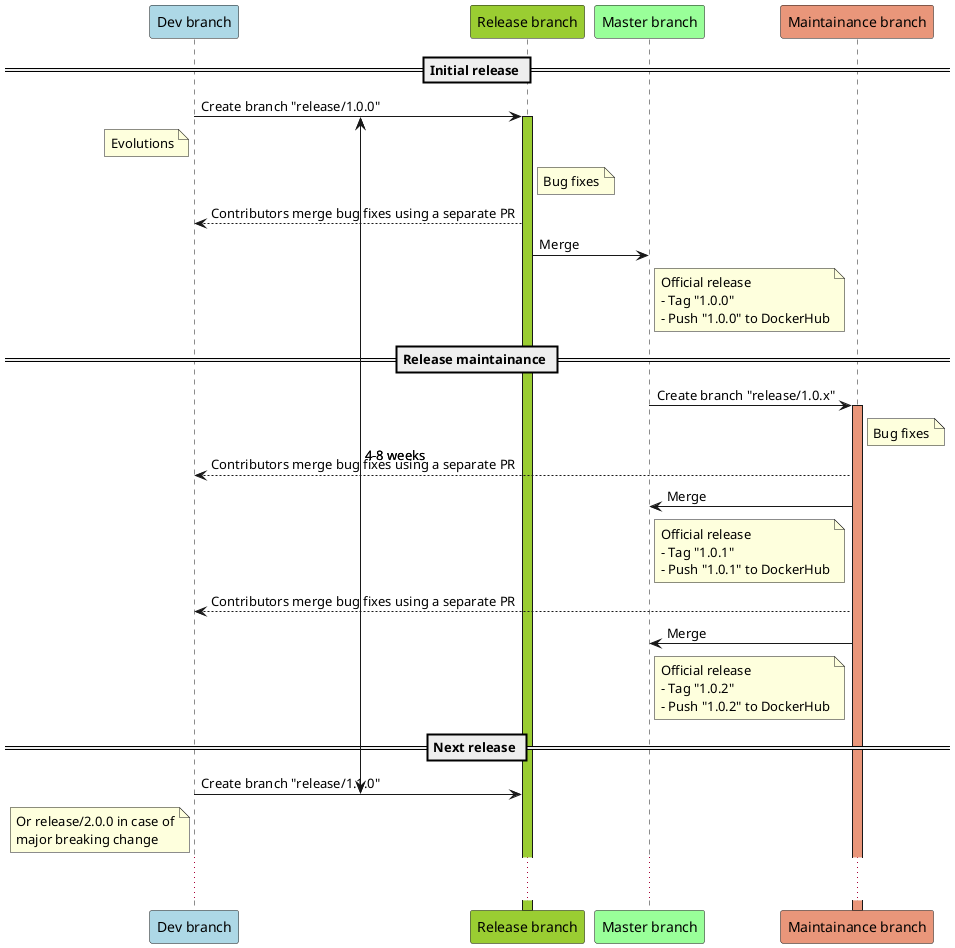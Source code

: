@startuml
!pragma teoz true

== Initial release ==
participant "Dev branch" as devbranch order 10 #LightBlue
participant "Release branch" as rlsbranch order 20 #YellowGreen
participant "Master branch" as master order 30 #99FF99
participant "Maintainance branch" as maintainbranch order 40 #DarkSalmon

{startrc} devbranch -> rlsbranch ++ #YellowGreen: Create branch "release/1.0.0"


note left of devbranch
  Evolutions
end note


note right of rlsbranch
  Bug fixes
end note

rlsbranch --> devbranch: Contributors merge bug fixes using a separate PR



rlsbranch -> master: Merge
note right of master
    Official release
    - Tag "1.0.0"
    - Push "1.0.0" to DockerHub
end note

== Release maintainance ==
master -> maintainbranch ++ #DarkSalmon: Create branch "release/1.0.x"

note right of maintainbranch
  Bug fixes
end note

maintainbranch --> devbranch: Contributors merge bug fixes using a separate PR


maintainbranch -> master: Merge
note right of master
    Official release
    - Tag "1.0.1"
    - Push "1.0.1" to DockerHub
end note

maintainbranch --> devbranch: Contributors merge bug fixes using a separate PR

maintainbranch -> master: Merge
note right of master
    Official release
    - Tag "1.0.2"
    - Push "1.0.2" to DockerHub
end note

== Next release ==
{endrc} devbranch -> rlsbranch: Create branch "release/1.1.0"
note left of devbranch
  Or release/2.0.0 in case of
  major breaking change
end note


... ...
{startrc} <-> {endrc}: 4-8 weeks


@enduml